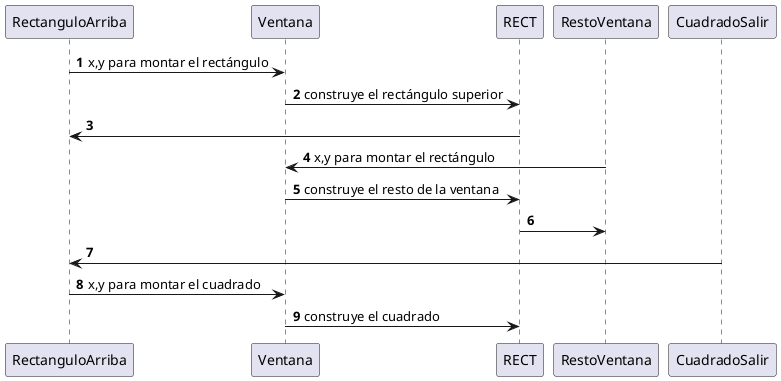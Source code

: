 @startuml
'https://plantuml.com/sequence-diagram

autonumber
RectanguloArriba -> Ventana: x,y para montar el rectángulo
Ventana -> RECT: construye el rectángulo superior
RECT -> RectanguloArriba
RestoVentana -> Ventana: x,y para montar el rectángulo
Ventana -> RECT: construye el resto de la ventana
RECT -> RestoVentana
CuadradoSalir -> RectanguloArriba:
RectanguloArriba -> Ventana: x,y para montar el cuadrado
Ventana -> RECT: construye el cuadrado



@enduml
